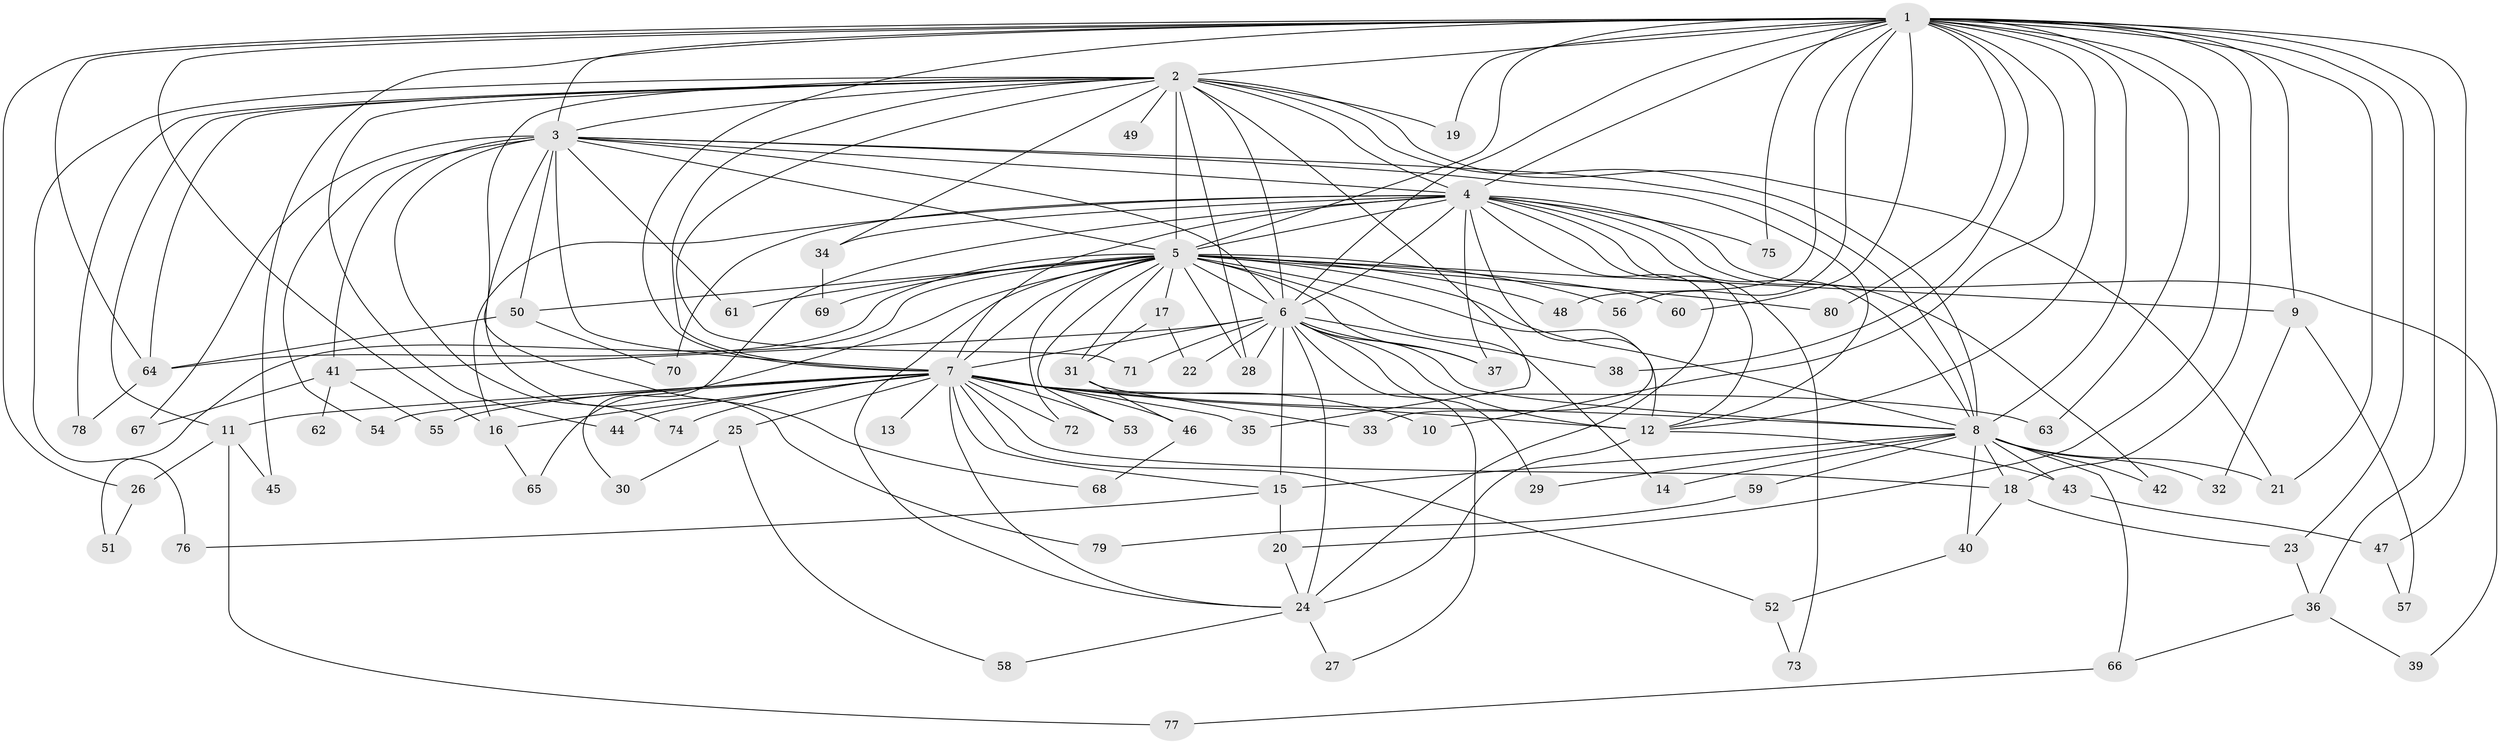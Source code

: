// original degree distribution, {32: 0.008928571428571428, 24: 0.008928571428571428, 18: 0.026785714285714284, 23: 0.008928571428571428, 27: 0.008928571428571428, 33: 0.008928571428571428, 21: 0.008928571428571428, 22: 0.008928571428571428, 4: 0.10714285714285714, 2: 0.5982142857142857, 5: 0.03571428571428571, 3: 0.16071428571428573, 6: 0.008928571428571428}
// Generated by graph-tools (version 1.1) at 2025/49/03/04/25 22:49:20]
// undirected, 80 vertices, 182 edges
graph export_dot {
  node [color=gray90,style=filled];
  1;
  2;
  3;
  4;
  5;
  6;
  7;
  8;
  9;
  10;
  11;
  12;
  13;
  14;
  15;
  16;
  17;
  18;
  19;
  20;
  21;
  22;
  23;
  24;
  25;
  26;
  27;
  28;
  29;
  30;
  31;
  32;
  33;
  34;
  35;
  36;
  37;
  38;
  39;
  40;
  41;
  42;
  43;
  44;
  45;
  46;
  47;
  48;
  49;
  50;
  51;
  52;
  53;
  54;
  55;
  56;
  57;
  58;
  59;
  60;
  61;
  62;
  63;
  64;
  65;
  66;
  67;
  68;
  69;
  70;
  71;
  72;
  73;
  74;
  75;
  76;
  77;
  78;
  79;
  80;
  1 -- 2 [weight=1.0];
  1 -- 3 [weight=1.0];
  1 -- 4 [weight=1.0];
  1 -- 5 [weight=2.0];
  1 -- 6 [weight=2.0];
  1 -- 7 [weight=1.0];
  1 -- 8 [weight=3.0];
  1 -- 9 [weight=1.0];
  1 -- 10 [weight=1.0];
  1 -- 12 [weight=1.0];
  1 -- 16 [weight=1.0];
  1 -- 18 [weight=1.0];
  1 -- 19 [weight=1.0];
  1 -- 20 [weight=1.0];
  1 -- 21 [weight=1.0];
  1 -- 23 [weight=1.0];
  1 -- 26 [weight=1.0];
  1 -- 36 [weight=1.0];
  1 -- 38 [weight=1.0];
  1 -- 45 [weight=1.0];
  1 -- 47 [weight=1.0];
  1 -- 48 [weight=1.0];
  1 -- 56 [weight=1.0];
  1 -- 60 [weight=1.0];
  1 -- 63 [weight=1.0];
  1 -- 64 [weight=1.0];
  1 -- 75 [weight=1.0];
  1 -- 80 [weight=1.0];
  2 -- 3 [weight=1.0];
  2 -- 4 [weight=1.0];
  2 -- 5 [weight=3.0];
  2 -- 6 [weight=2.0];
  2 -- 7 [weight=1.0];
  2 -- 8 [weight=1.0];
  2 -- 11 [weight=1.0];
  2 -- 19 [weight=1.0];
  2 -- 21 [weight=1.0];
  2 -- 28 [weight=1.0];
  2 -- 34 [weight=1.0];
  2 -- 35 [weight=1.0];
  2 -- 44 [weight=1.0];
  2 -- 49 [weight=1.0];
  2 -- 64 [weight=1.0];
  2 -- 68 [weight=1.0];
  2 -- 71 [weight=1.0];
  2 -- 76 [weight=1.0];
  2 -- 78 [weight=1.0];
  3 -- 4 [weight=1.0];
  3 -- 5 [weight=2.0];
  3 -- 6 [weight=3.0];
  3 -- 7 [weight=1.0];
  3 -- 8 [weight=1.0];
  3 -- 12 [weight=1.0];
  3 -- 41 [weight=1.0];
  3 -- 50 [weight=1.0];
  3 -- 54 [weight=1.0];
  3 -- 61 [weight=1.0];
  3 -- 67 [weight=1.0];
  3 -- 74 [weight=1.0];
  3 -- 79 [weight=1.0];
  4 -- 5 [weight=3.0];
  4 -- 6 [weight=2.0];
  4 -- 7 [weight=1.0];
  4 -- 8 [weight=1.0];
  4 -- 12 [weight=1.0];
  4 -- 16 [weight=1.0];
  4 -- 24 [weight=1.0];
  4 -- 30 [weight=1.0];
  4 -- 33 [weight=1.0];
  4 -- 34 [weight=2.0];
  4 -- 37 [weight=1.0];
  4 -- 39 [weight=1.0];
  4 -- 42 [weight=1.0];
  4 -- 70 [weight=1.0];
  4 -- 73 [weight=1.0];
  4 -- 75 [weight=1.0];
  5 -- 6 [weight=4.0];
  5 -- 7 [weight=3.0];
  5 -- 8 [weight=2.0];
  5 -- 9 [weight=1.0];
  5 -- 12 [weight=1.0];
  5 -- 14 [weight=1.0];
  5 -- 17 [weight=1.0];
  5 -- 24 [weight=1.0];
  5 -- 28 [weight=1.0];
  5 -- 31 [weight=1.0];
  5 -- 37 [weight=1.0];
  5 -- 48 [weight=1.0];
  5 -- 50 [weight=1.0];
  5 -- 51 [weight=1.0];
  5 -- 53 [weight=2.0];
  5 -- 56 [weight=1.0];
  5 -- 60 [weight=1.0];
  5 -- 61 [weight=1.0];
  5 -- 64 [weight=1.0];
  5 -- 65 [weight=1.0];
  5 -- 69 [weight=1.0];
  5 -- 72 [weight=1.0];
  5 -- 80 [weight=1.0];
  6 -- 7 [weight=2.0];
  6 -- 8 [weight=3.0];
  6 -- 12 [weight=6.0];
  6 -- 15 [weight=2.0];
  6 -- 22 [weight=1.0];
  6 -- 24 [weight=1.0];
  6 -- 27 [weight=1.0];
  6 -- 28 [weight=1.0];
  6 -- 29 [weight=1.0];
  6 -- 37 [weight=1.0];
  6 -- 38 [weight=1.0];
  6 -- 41 [weight=1.0];
  6 -- 71 [weight=1.0];
  7 -- 8 [weight=1.0];
  7 -- 10 [weight=1.0];
  7 -- 11 [weight=1.0];
  7 -- 12 [weight=1.0];
  7 -- 13 [weight=1.0];
  7 -- 15 [weight=1.0];
  7 -- 16 [weight=2.0];
  7 -- 18 [weight=1.0];
  7 -- 24 [weight=1.0];
  7 -- 25 [weight=1.0];
  7 -- 35 [weight=1.0];
  7 -- 44 [weight=1.0];
  7 -- 46 [weight=1.0];
  7 -- 52 [weight=1.0];
  7 -- 53 [weight=1.0];
  7 -- 54 [weight=1.0];
  7 -- 55 [weight=1.0];
  7 -- 63 [weight=1.0];
  7 -- 72 [weight=1.0];
  7 -- 74 [weight=1.0];
  8 -- 14 [weight=1.0];
  8 -- 15 [weight=1.0];
  8 -- 18 [weight=1.0];
  8 -- 21 [weight=2.0];
  8 -- 29 [weight=1.0];
  8 -- 32 [weight=1.0];
  8 -- 40 [weight=1.0];
  8 -- 42 [weight=1.0];
  8 -- 43 [weight=1.0];
  8 -- 59 [weight=1.0];
  8 -- 66 [weight=1.0];
  9 -- 32 [weight=1.0];
  9 -- 57 [weight=1.0];
  11 -- 26 [weight=1.0];
  11 -- 45 [weight=1.0];
  11 -- 77 [weight=1.0];
  12 -- 24 [weight=1.0];
  12 -- 43 [weight=1.0];
  15 -- 20 [weight=1.0];
  15 -- 76 [weight=1.0];
  16 -- 65 [weight=1.0];
  17 -- 22 [weight=1.0];
  17 -- 31 [weight=1.0];
  18 -- 23 [weight=1.0];
  18 -- 40 [weight=1.0];
  20 -- 24 [weight=1.0];
  23 -- 36 [weight=1.0];
  24 -- 27 [weight=1.0];
  24 -- 58 [weight=1.0];
  25 -- 30 [weight=1.0];
  25 -- 58 [weight=1.0];
  26 -- 51 [weight=1.0];
  31 -- 33 [weight=1.0];
  31 -- 46 [weight=1.0];
  34 -- 69 [weight=1.0];
  36 -- 39 [weight=1.0];
  36 -- 66 [weight=1.0];
  40 -- 52 [weight=1.0];
  41 -- 55 [weight=1.0];
  41 -- 62 [weight=1.0];
  41 -- 67 [weight=1.0];
  43 -- 47 [weight=1.0];
  46 -- 68 [weight=1.0];
  47 -- 57 [weight=1.0];
  50 -- 64 [weight=1.0];
  50 -- 70 [weight=1.0];
  52 -- 73 [weight=1.0];
  59 -- 79 [weight=1.0];
  64 -- 78 [weight=1.0];
  66 -- 77 [weight=1.0];
}
